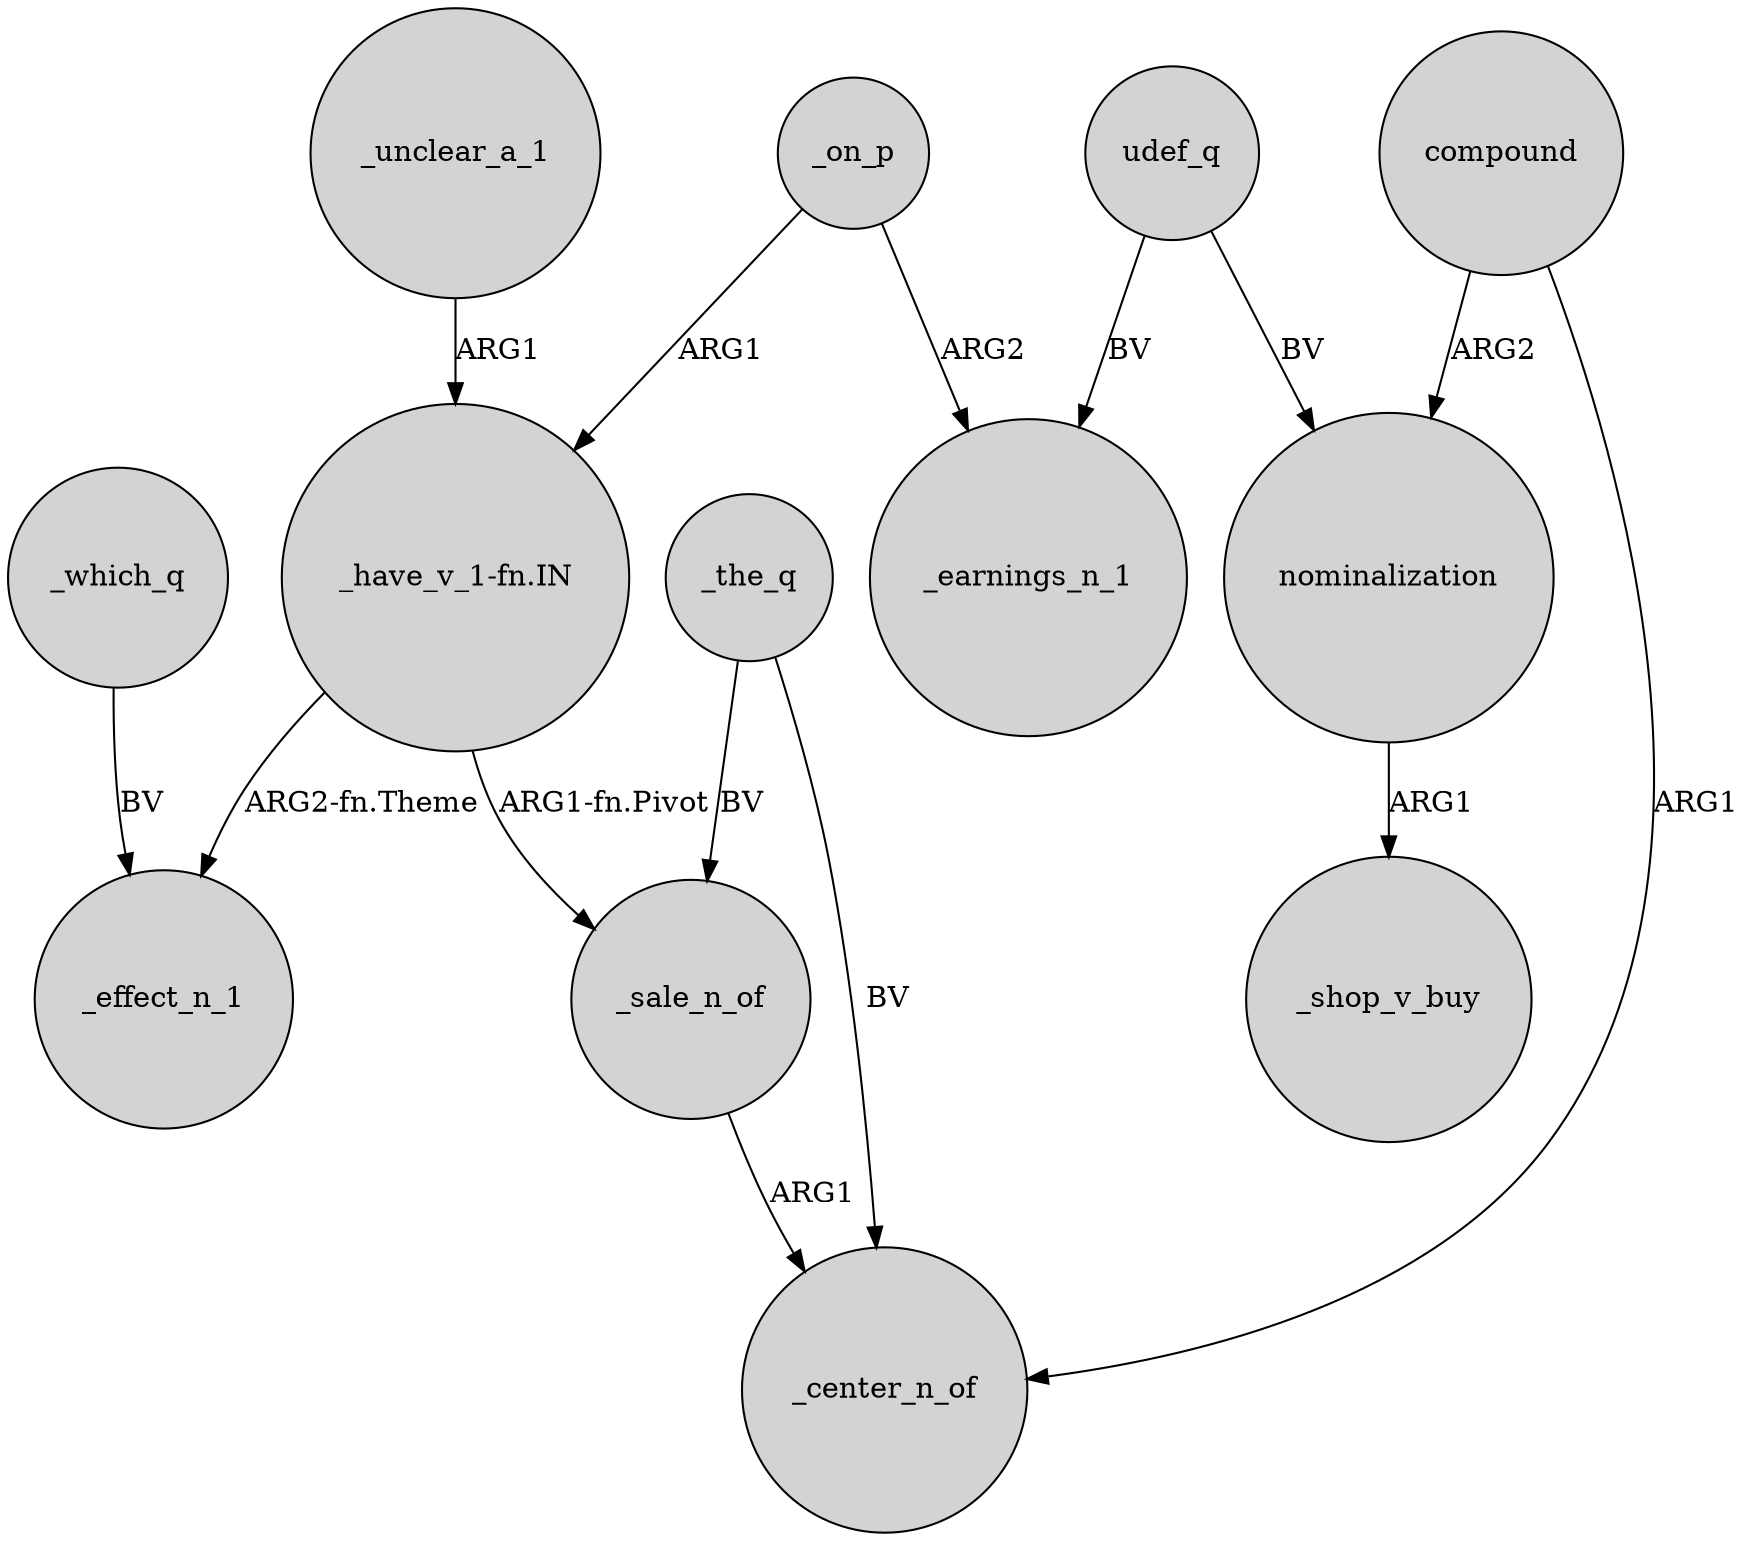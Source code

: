 digraph {
	node [shape=circle style=filled]
	_which_q -> _effect_n_1 [label=BV]
	_the_q -> _center_n_of [label=BV]
	_the_q -> _sale_n_of [label=BV]
	"_have_v_1-fn.IN" -> _sale_n_of [label="ARG1-fn.Pivot"]
	compound -> nominalization [label=ARG2]
	nominalization -> _shop_v_buy [label=ARG1]
	"_have_v_1-fn.IN" -> _effect_n_1 [label="ARG2-fn.Theme"]
	_on_p -> _earnings_n_1 [label=ARG2]
	compound -> _center_n_of [label=ARG1]
	_on_p -> "_have_v_1-fn.IN" [label=ARG1]
	_unclear_a_1 -> "_have_v_1-fn.IN" [label=ARG1]
	udef_q -> nominalization [label=BV]
	_sale_n_of -> _center_n_of [label=ARG1]
	udef_q -> _earnings_n_1 [label=BV]
}
